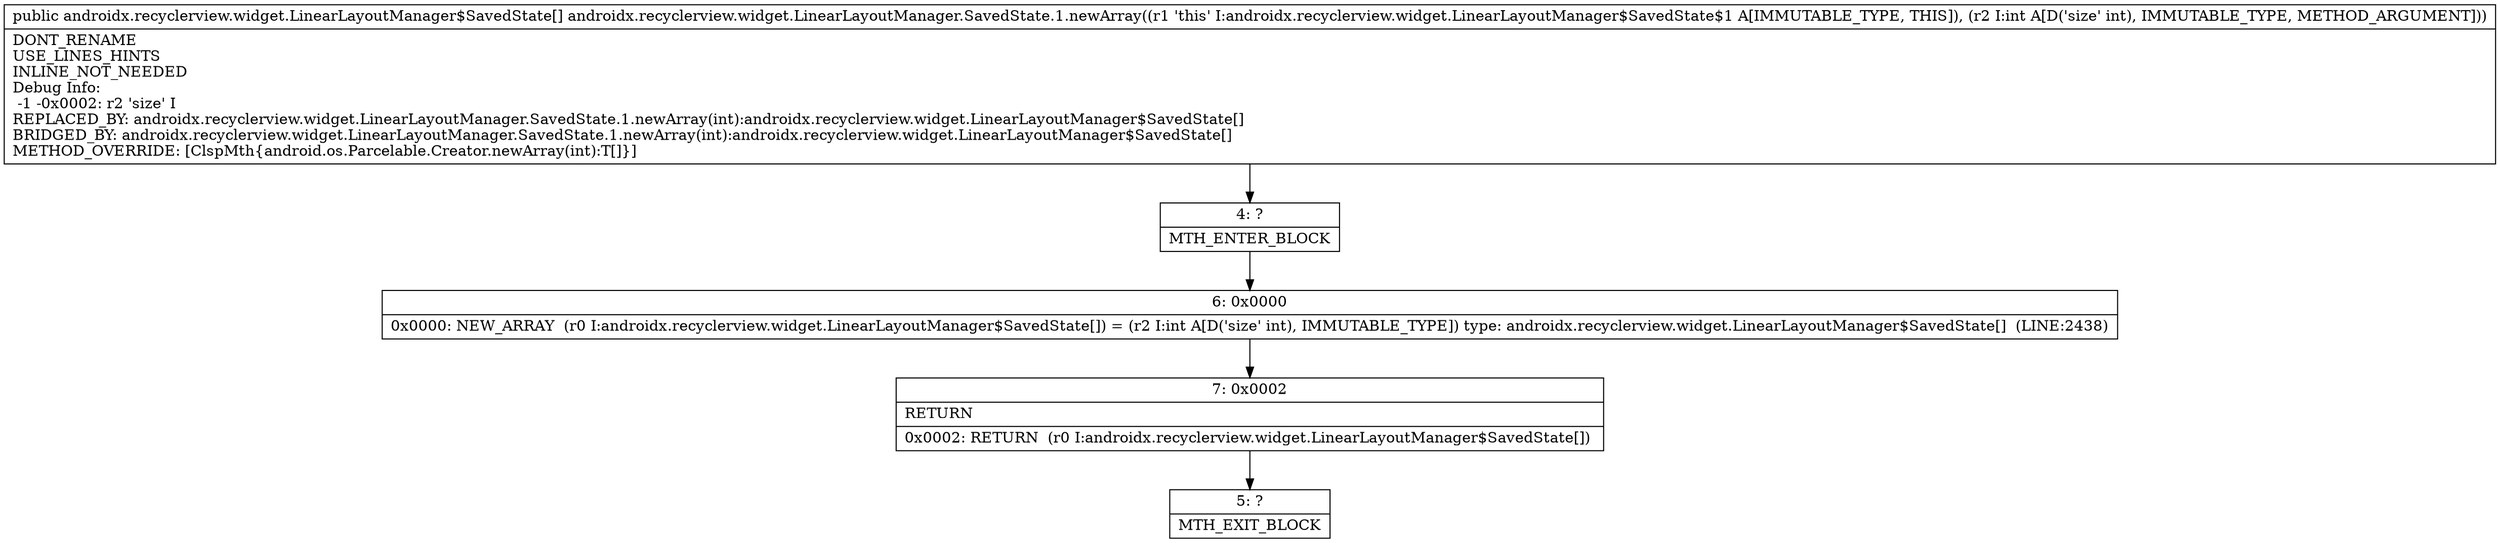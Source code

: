 digraph "CFG forandroidx.recyclerview.widget.LinearLayoutManager.SavedState.1.newArray(I)[Landroidx\/recyclerview\/widget\/LinearLayoutManager$SavedState;" {
Node_4 [shape=record,label="{4\:\ ?|MTH_ENTER_BLOCK\l}"];
Node_6 [shape=record,label="{6\:\ 0x0000|0x0000: NEW_ARRAY  (r0 I:androidx.recyclerview.widget.LinearLayoutManager$SavedState[]) = (r2 I:int A[D('size' int), IMMUTABLE_TYPE]) type: androidx.recyclerview.widget.LinearLayoutManager$SavedState[]  (LINE:2438)\l}"];
Node_7 [shape=record,label="{7\:\ 0x0002|RETURN\l|0x0002: RETURN  (r0 I:androidx.recyclerview.widget.LinearLayoutManager$SavedState[]) \l}"];
Node_5 [shape=record,label="{5\:\ ?|MTH_EXIT_BLOCK\l}"];
MethodNode[shape=record,label="{public androidx.recyclerview.widget.LinearLayoutManager$SavedState[] androidx.recyclerview.widget.LinearLayoutManager.SavedState.1.newArray((r1 'this' I:androidx.recyclerview.widget.LinearLayoutManager$SavedState$1 A[IMMUTABLE_TYPE, THIS]), (r2 I:int A[D('size' int), IMMUTABLE_TYPE, METHOD_ARGUMENT]))  | DONT_RENAME\lUSE_LINES_HINTS\lINLINE_NOT_NEEDED\lDebug Info:\l  \-1 \-0x0002: r2 'size' I\lREPLACED_BY: androidx.recyclerview.widget.LinearLayoutManager.SavedState.1.newArray(int):androidx.recyclerview.widget.LinearLayoutManager$SavedState[]\lBRIDGED_BY: androidx.recyclerview.widget.LinearLayoutManager.SavedState.1.newArray(int):androidx.recyclerview.widget.LinearLayoutManager$SavedState[]\lMETHOD_OVERRIDE: [ClspMth\{android.os.Parcelable.Creator.newArray(int):T[]\}]\l}"];
MethodNode -> Node_4;Node_4 -> Node_6;
Node_6 -> Node_7;
Node_7 -> Node_5;
}

